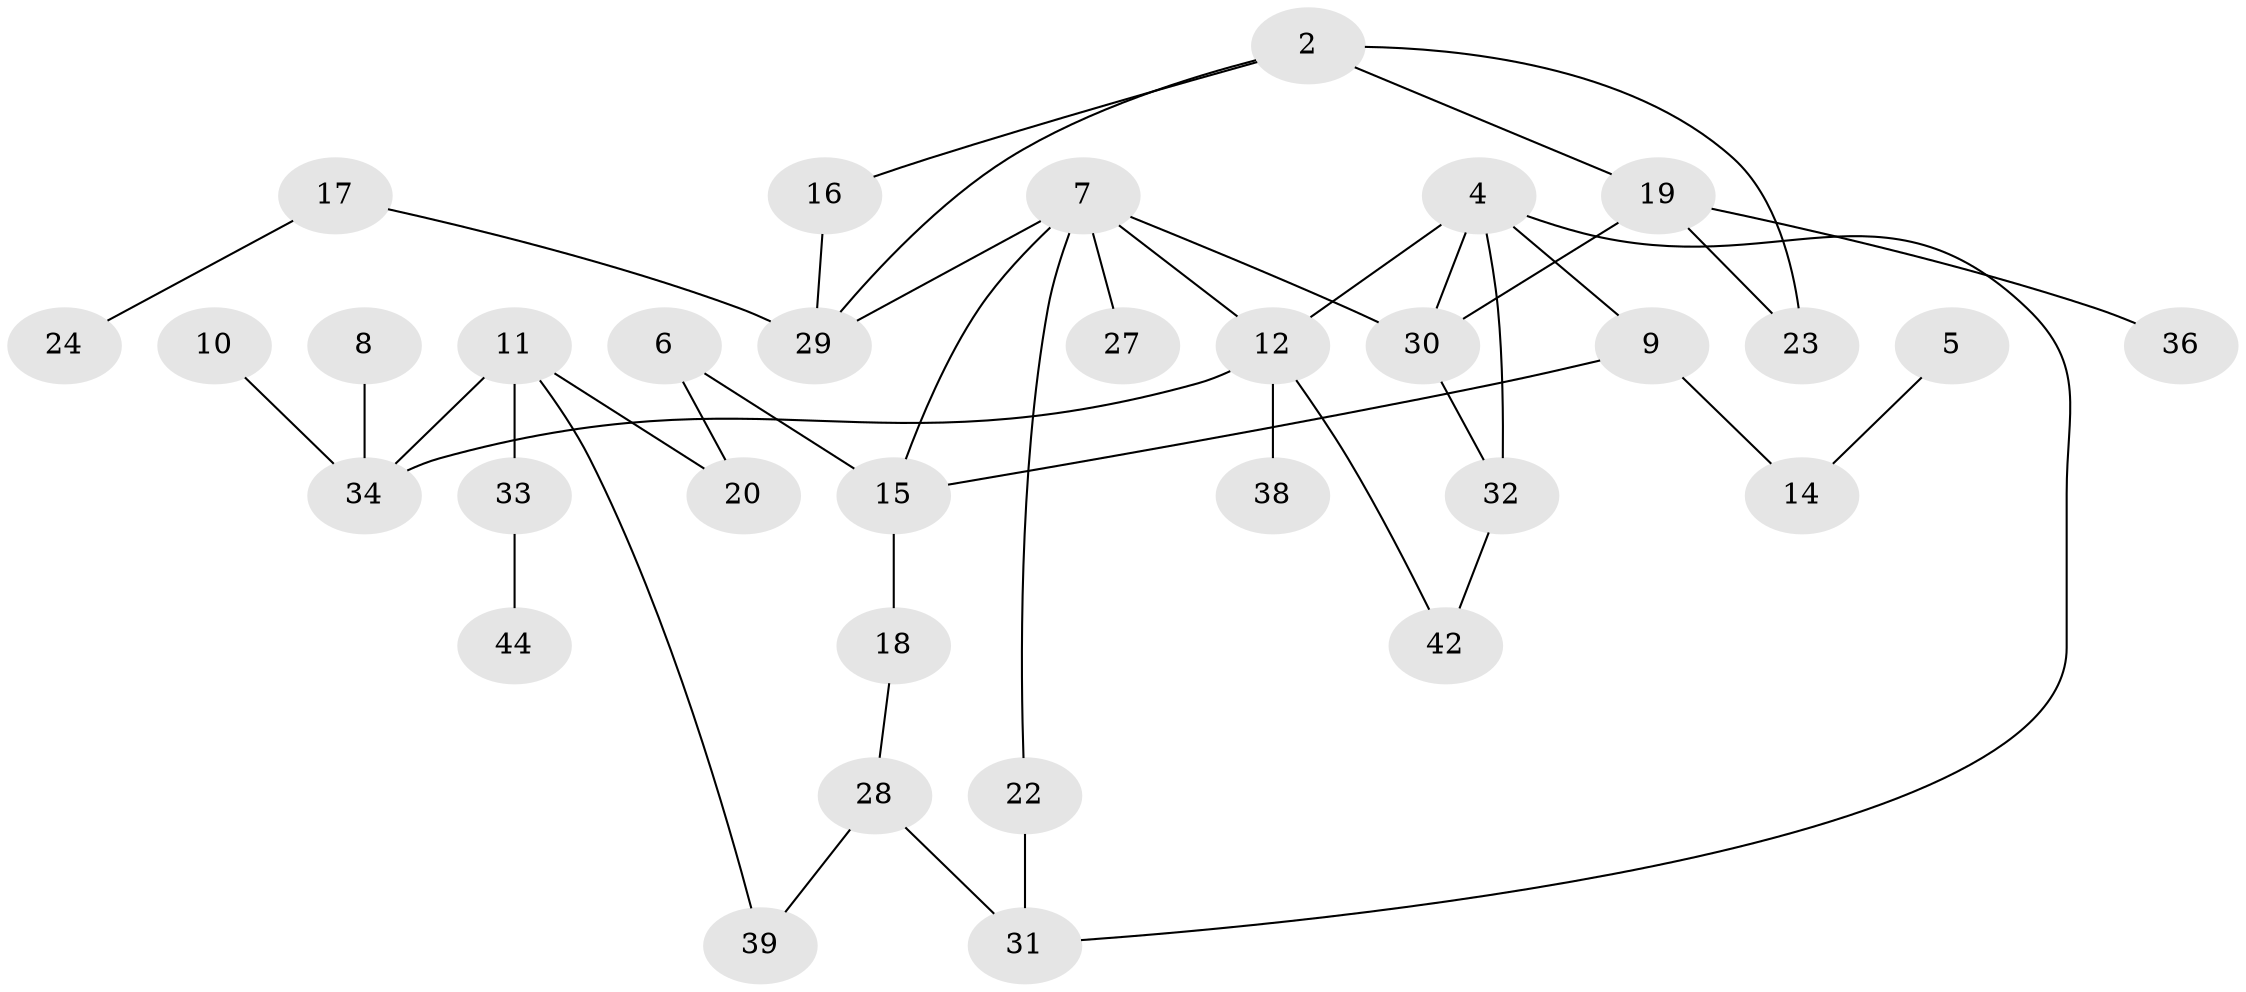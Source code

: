 // original degree distribution, {0: 0.14457831325301204, 4: 0.14457831325301204, 2: 0.3614457831325301, 1: 0.20481927710843373, 3: 0.12048192771084337, 5: 0.012048192771084338, 6: 0.012048192771084338}
// Generated by graph-tools (version 1.1) at 2025/33/03/09/25 02:33:54]
// undirected, 33 vertices, 43 edges
graph export_dot {
graph [start="1"]
  node [color=gray90,style=filled];
  2;
  4;
  5;
  6;
  7;
  8;
  9;
  10;
  11;
  12;
  14;
  15;
  16;
  17;
  18;
  19;
  20;
  22;
  23;
  24;
  27;
  28;
  29;
  30;
  31;
  32;
  33;
  34;
  36;
  38;
  39;
  42;
  44;
  2 -- 16 [weight=1.0];
  2 -- 19 [weight=1.0];
  2 -- 23 [weight=1.0];
  2 -- 29 [weight=1.0];
  4 -- 9 [weight=1.0];
  4 -- 12 [weight=1.0];
  4 -- 30 [weight=2.0];
  4 -- 31 [weight=1.0];
  4 -- 32 [weight=1.0];
  5 -- 14 [weight=1.0];
  6 -- 15 [weight=1.0];
  6 -- 20 [weight=1.0];
  7 -- 12 [weight=1.0];
  7 -- 15 [weight=1.0];
  7 -- 22 [weight=1.0];
  7 -- 27 [weight=1.0];
  7 -- 29 [weight=1.0];
  7 -- 30 [weight=1.0];
  8 -- 34 [weight=1.0];
  9 -- 14 [weight=1.0];
  9 -- 15 [weight=1.0];
  10 -- 34 [weight=1.0];
  11 -- 20 [weight=1.0];
  11 -- 33 [weight=1.0];
  11 -- 34 [weight=1.0];
  11 -- 39 [weight=1.0];
  12 -- 34 [weight=1.0];
  12 -- 38 [weight=2.0];
  12 -- 42 [weight=1.0];
  15 -- 18 [weight=2.0];
  16 -- 29 [weight=1.0];
  17 -- 24 [weight=1.0];
  17 -- 29 [weight=1.0];
  18 -- 28 [weight=1.0];
  19 -- 23 [weight=1.0];
  19 -- 30 [weight=1.0];
  19 -- 36 [weight=1.0];
  22 -- 31 [weight=1.0];
  28 -- 31 [weight=1.0];
  28 -- 39 [weight=1.0];
  30 -- 32 [weight=1.0];
  32 -- 42 [weight=1.0];
  33 -- 44 [weight=1.0];
}
